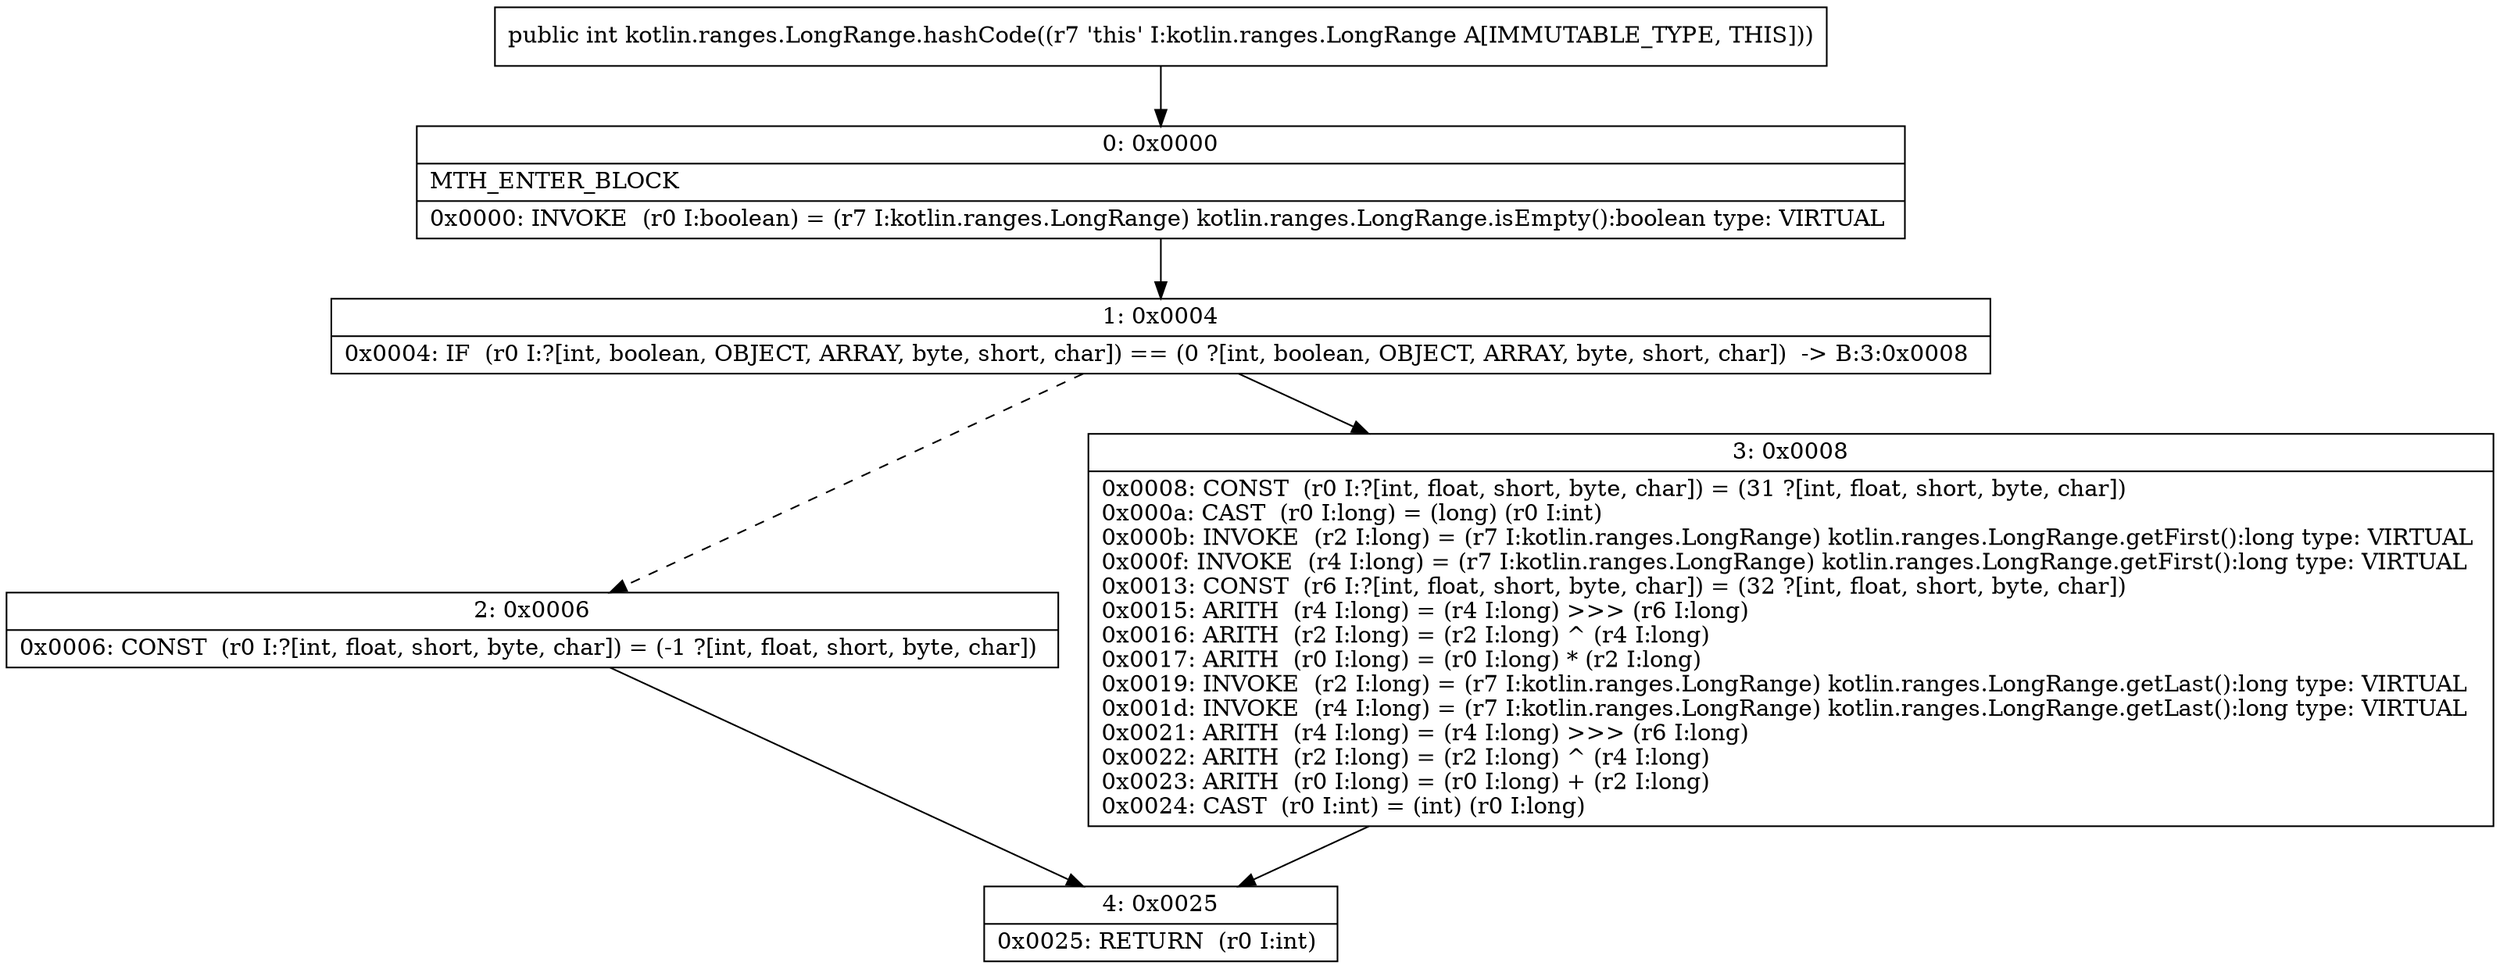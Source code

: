 digraph "CFG forkotlin.ranges.LongRange.hashCode()I" {
Node_0 [shape=record,label="{0\:\ 0x0000|MTH_ENTER_BLOCK\l|0x0000: INVOKE  (r0 I:boolean) = (r7 I:kotlin.ranges.LongRange) kotlin.ranges.LongRange.isEmpty():boolean type: VIRTUAL \l}"];
Node_1 [shape=record,label="{1\:\ 0x0004|0x0004: IF  (r0 I:?[int, boolean, OBJECT, ARRAY, byte, short, char]) == (0 ?[int, boolean, OBJECT, ARRAY, byte, short, char])  \-\> B:3:0x0008 \l}"];
Node_2 [shape=record,label="{2\:\ 0x0006|0x0006: CONST  (r0 I:?[int, float, short, byte, char]) = (\-1 ?[int, float, short, byte, char]) \l}"];
Node_3 [shape=record,label="{3\:\ 0x0008|0x0008: CONST  (r0 I:?[int, float, short, byte, char]) = (31 ?[int, float, short, byte, char]) \l0x000a: CAST  (r0 I:long) = (long) (r0 I:int) \l0x000b: INVOKE  (r2 I:long) = (r7 I:kotlin.ranges.LongRange) kotlin.ranges.LongRange.getFirst():long type: VIRTUAL \l0x000f: INVOKE  (r4 I:long) = (r7 I:kotlin.ranges.LongRange) kotlin.ranges.LongRange.getFirst():long type: VIRTUAL \l0x0013: CONST  (r6 I:?[int, float, short, byte, char]) = (32 ?[int, float, short, byte, char]) \l0x0015: ARITH  (r4 I:long) = (r4 I:long) \>\>\> (r6 I:long) \l0x0016: ARITH  (r2 I:long) = (r2 I:long) ^ (r4 I:long) \l0x0017: ARITH  (r0 I:long) = (r0 I:long) * (r2 I:long) \l0x0019: INVOKE  (r2 I:long) = (r7 I:kotlin.ranges.LongRange) kotlin.ranges.LongRange.getLast():long type: VIRTUAL \l0x001d: INVOKE  (r4 I:long) = (r7 I:kotlin.ranges.LongRange) kotlin.ranges.LongRange.getLast():long type: VIRTUAL \l0x0021: ARITH  (r4 I:long) = (r4 I:long) \>\>\> (r6 I:long) \l0x0022: ARITH  (r2 I:long) = (r2 I:long) ^ (r4 I:long) \l0x0023: ARITH  (r0 I:long) = (r0 I:long) + (r2 I:long) \l0x0024: CAST  (r0 I:int) = (int) (r0 I:long) \l}"];
Node_4 [shape=record,label="{4\:\ 0x0025|0x0025: RETURN  (r0 I:int) \l}"];
MethodNode[shape=record,label="{public int kotlin.ranges.LongRange.hashCode((r7 'this' I:kotlin.ranges.LongRange A[IMMUTABLE_TYPE, THIS])) }"];
MethodNode -> Node_0;
Node_0 -> Node_1;
Node_1 -> Node_2[style=dashed];
Node_1 -> Node_3;
Node_2 -> Node_4;
Node_3 -> Node_4;
}

